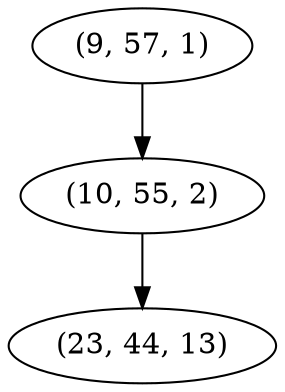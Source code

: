 digraph tree {
    "(9, 57, 1)";
    "(10, 55, 2)";
    "(23, 44, 13)";
    "(9, 57, 1)" -> "(10, 55, 2)";
    "(10, 55, 2)" -> "(23, 44, 13)";
}
